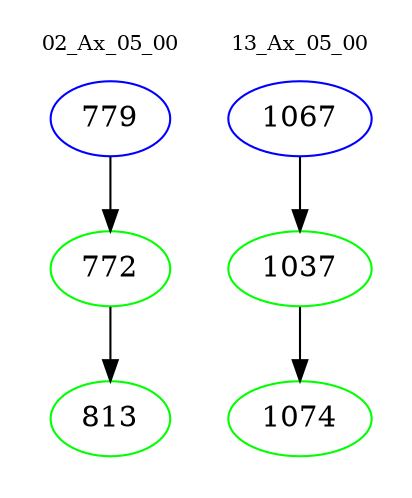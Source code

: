 digraph{
subgraph cluster_0 {
color = white
label = "02_Ax_05_00";
fontsize=10;
T0_779 [label="779", color="blue"]
T0_779 -> T0_772 [color="black"]
T0_772 [label="772", color="green"]
T0_772 -> T0_813 [color="black"]
T0_813 [label="813", color="green"]
}
subgraph cluster_1 {
color = white
label = "13_Ax_05_00";
fontsize=10;
T1_1067 [label="1067", color="blue"]
T1_1067 -> T1_1037 [color="black"]
T1_1037 [label="1037", color="green"]
T1_1037 -> T1_1074 [color="black"]
T1_1074 [label="1074", color="green"]
}
}
